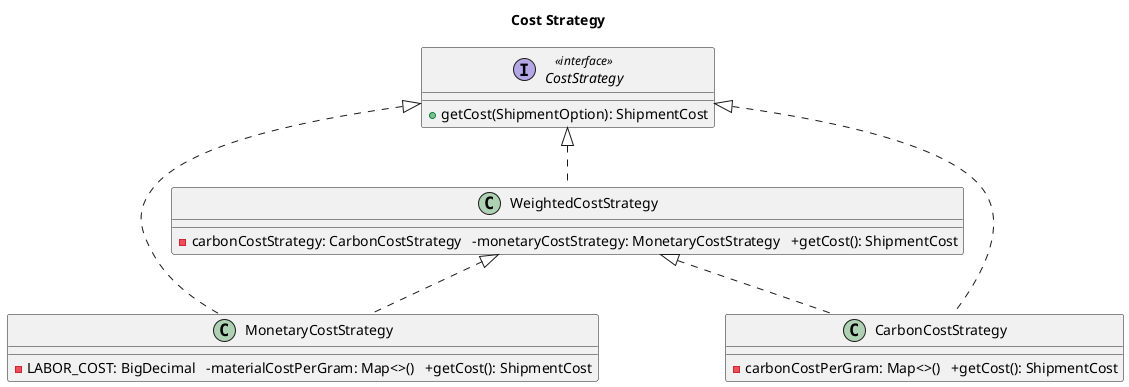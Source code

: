 @startuml
title Cost Strategy

interface CostStrategy<<interface>> {
+getCost(ShipmentOption): ShipmentCost
 }
class MonetaryCostStrategy {
-LABOR_COST: BigDecimal   -materialCostPerGram: Map<>()   +getCost(): ShipmentCost
 }
class CarbonCostStrategy {
 -carbonCostPerGram: Map<>()   +getCost(): ShipmentCost
  }
class WeightedCostStrategy {
  -carbonCostStrategy: CarbonCostStrategy   -monetaryCostStrategy: MonetaryCostStrategy   +getCost(): ShipmentCost
    }
CostStrategy <|.. MonetaryCostStrategy
CostStrategy <|.. CarbonCostStrategy
CostStrategy <|.. WeightedCostStrategy
WeightedCostStrategy <|.. MonetaryCostStrategy
WeightedCostStrategy <|.. CarbonCostStrategy
@enduml